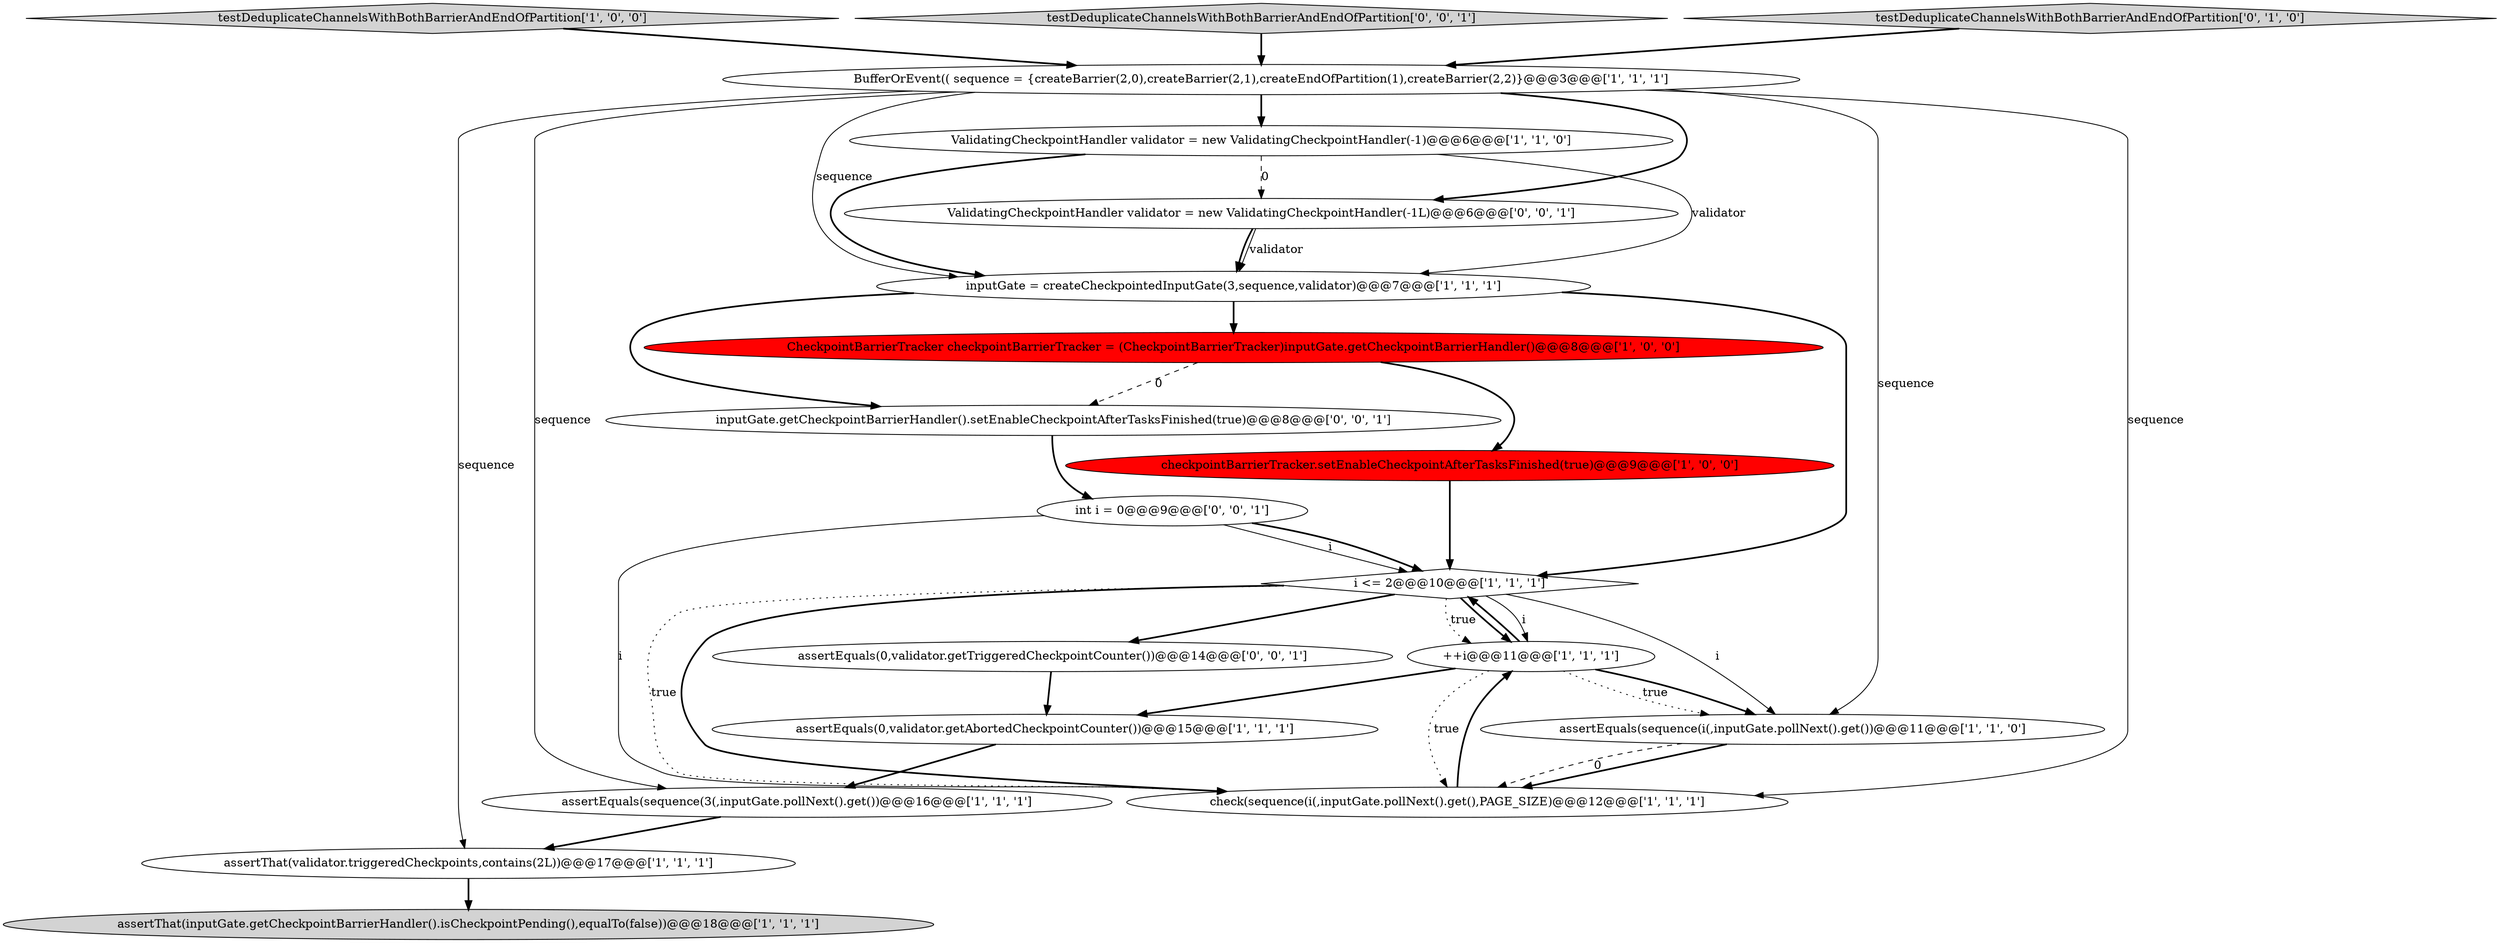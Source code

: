 digraph {
2 [style = filled, label = "assertThat(validator.triggeredCheckpoints,contains(2L))@@@17@@@['1', '1', '1']", fillcolor = white, shape = ellipse image = "AAA0AAABBB1BBB"];
18 [style = filled, label = "int i = 0@@@9@@@['0', '0', '1']", fillcolor = white, shape = ellipse image = "AAA0AAABBB3BBB"];
9 [style = filled, label = "++i@@@11@@@['1', '1', '1']", fillcolor = white, shape = ellipse image = "AAA0AAABBB1BBB"];
11 [style = filled, label = "assertEquals(0,validator.getAbortedCheckpointCounter())@@@15@@@['1', '1', '1']", fillcolor = white, shape = ellipse image = "AAA0AAABBB1BBB"];
12 [style = filled, label = "inputGate = createCheckpointedInputGate(3,sequence,validator)@@@7@@@['1', '1', '1']", fillcolor = white, shape = ellipse image = "AAA0AAABBB1BBB"];
6 [style = filled, label = "assertThat(inputGate.getCheckpointBarrierHandler().isCheckpointPending(),equalTo(false))@@@18@@@['1', '1', '1']", fillcolor = lightgray, shape = ellipse image = "AAA0AAABBB1BBB"];
3 [style = filled, label = "CheckpointBarrierTracker checkpointBarrierTracker = (CheckpointBarrierTracker)inputGate.getCheckpointBarrierHandler()@@@8@@@['1', '0', '0']", fillcolor = red, shape = ellipse image = "AAA1AAABBB1BBB"];
7 [style = filled, label = "BufferOrEvent(( sequence = {createBarrier(2,0),createBarrier(2,1),createEndOfPartition(1),createBarrier(2,2)}@@@3@@@['1', '1', '1']", fillcolor = white, shape = ellipse image = "AAA0AAABBB1BBB"];
10 [style = filled, label = "assertEquals(sequence(3(,inputGate.pollNext().get())@@@16@@@['1', '1', '1']", fillcolor = white, shape = ellipse image = "AAA0AAABBB1BBB"];
0 [style = filled, label = "ValidatingCheckpointHandler validator = new ValidatingCheckpointHandler(-1)@@@6@@@['1', '1', '0']", fillcolor = white, shape = ellipse image = "AAA0AAABBB1BBB"];
4 [style = filled, label = "testDeduplicateChannelsWithBothBarrierAndEndOfPartition['1', '0', '0']", fillcolor = lightgray, shape = diamond image = "AAA0AAABBB1BBB"];
15 [style = filled, label = "testDeduplicateChannelsWithBothBarrierAndEndOfPartition['0', '0', '1']", fillcolor = lightgray, shape = diamond image = "AAA0AAABBB3BBB"];
16 [style = filled, label = "ValidatingCheckpointHandler validator = new ValidatingCheckpointHandler(-1L)@@@6@@@['0', '0', '1']", fillcolor = white, shape = ellipse image = "AAA0AAABBB3BBB"];
14 [style = filled, label = "testDeduplicateChannelsWithBothBarrierAndEndOfPartition['0', '1', '0']", fillcolor = lightgray, shape = diamond image = "AAA0AAABBB2BBB"];
1 [style = filled, label = "assertEquals(sequence(i(,inputGate.pollNext().get())@@@11@@@['1', '1', '0']", fillcolor = white, shape = ellipse image = "AAA0AAABBB1BBB"];
19 [style = filled, label = "assertEquals(0,validator.getTriggeredCheckpointCounter())@@@14@@@['0', '0', '1']", fillcolor = white, shape = ellipse image = "AAA0AAABBB3BBB"];
5 [style = filled, label = "check(sequence(i(,inputGate.pollNext().get(),PAGE_SIZE)@@@12@@@['1', '1', '1']", fillcolor = white, shape = ellipse image = "AAA0AAABBB1BBB"];
8 [style = filled, label = "checkpointBarrierTracker.setEnableCheckpointAfterTasksFinished(true)@@@9@@@['1', '0', '0']", fillcolor = red, shape = ellipse image = "AAA1AAABBB1BBB"];
13 [style = filled, label = "i <= 2@@@10@@@['1', '1', '1']", fillcolor = white, shape = diamond image = "AAA0AAABBB1BBB"];
17 [style = filled, label = "inputGate.getCheckpointBarrierHandler().setEnableCheckpointAfterTasksFinished(true)@@@8@@@['0', '0', '1']", fillcolor = white, shape = ellipse image = "AAA0AAABBB3BBB"];
1->5 [style = bold, label=""];
13->9 [style = solid, label="i"];
3->17 [style = dashed, label="0"];
1->5 [style = dashed, label="0"];
9->11 [style = bold, label=""];
15->7 [style = bold, label=""];
5->9 [style = bold, label=""];
13->1 [style = solid, label="i"];
2->6 [style = bold, label=""];
7->1 [style = solid, label="sequence"];
0->12 [style = bold, label=""];
12->17 [style = bold, label=""];
16->12 [style = solid, label="validator"];
0->16 [style = dashed, label="0"];
19->11 [style = bold, label=""];
7->0 [style = bold, label=""];
7->12 [style = solid, label="sequence"];
7->5 [style = solid, label="sequence"];
13->5 [style = dotted, label="true"];
4->7 [style = bold, label=""];
14->7 [style = bold, label=""];
18->13 [style = solid, label="i"];
18->5 [style = solid, label="i"];
0->12 [style = solid, label="validator"];
12->13 [style = bold, label=""];
13->19 [style = bold, label=""];
13->9 [style = dotted, label="true"];
11->10 [style = bold, label=""];
3->8 [style = bold, label=""];
7->10 [style = solid, label="sequence"];
7->16 [style = bold, label=""];
9->1 [style = dotted, label="true"];
18->13 [style = bold, label=""];
13->5 [style = bold, label=""];
7->2 [style = solid, label="sequence"];
10->2 [style = bold, label=""];
12->3 [style = bold, label=""];
13->9 [style = bold, label=""];
9->1 [style = bold, label=""];
16->12 [style = bold, label=""];
17->18 [style = bold, label=""];
8->13 [style = bold, label=""];
9->13 [style = bold, label=""];
9->5 [style = dotted, label="true"];
}
